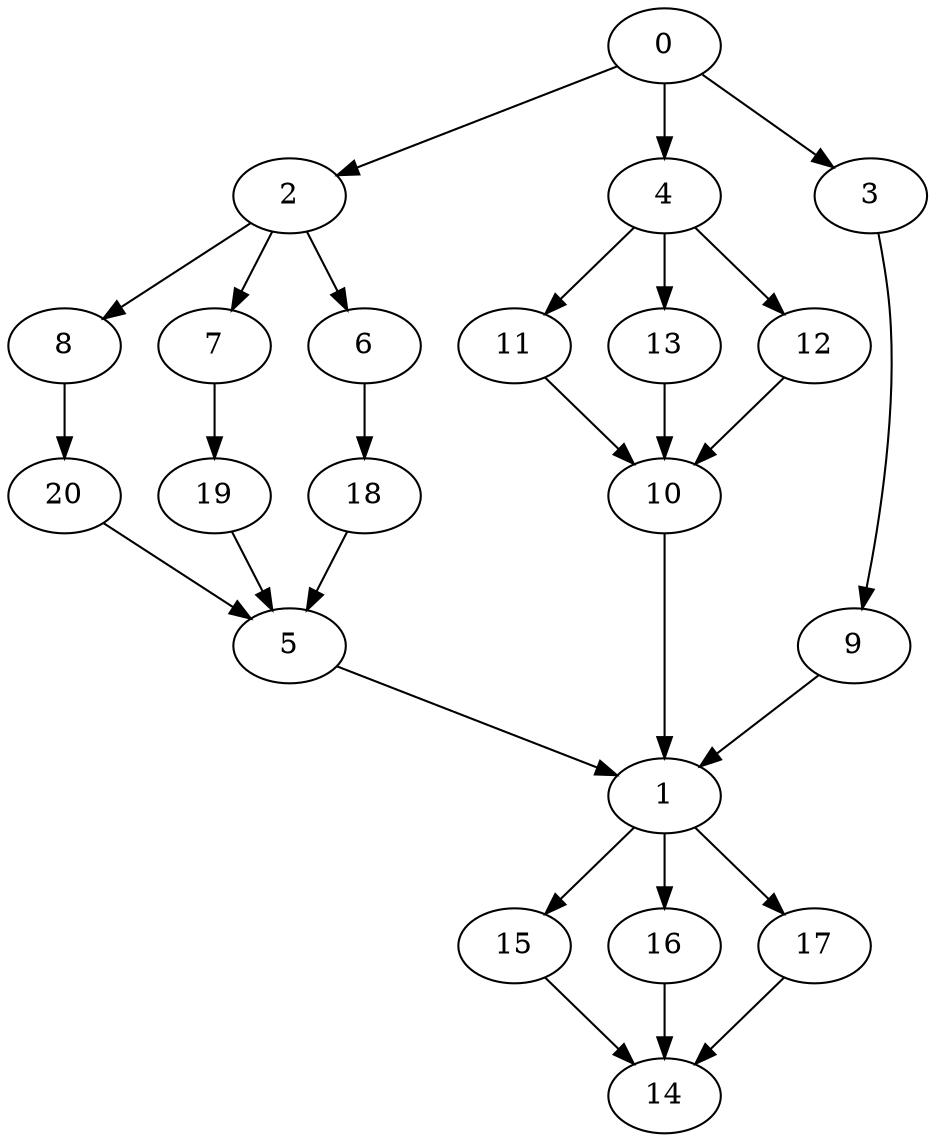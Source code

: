 digraph "SeriesParallel-MaxBf-3_Nodes_21_CCR_0.10_WeightType_Random#7" {
	graph ["Duplicate states"=0,
		GraphType=S_P,
		"Max states in OPEN"=0,
		Modes="120000ms; topo-ordered tasks, ; Pruning: task equivalence, fixed order ready list, ; F-value: ; Optimisation: best schedule length (\
SL) optimisation on equal, ",
		NumberOfTasks=21,
		"Pruned using list schedule length"=1,
		"States removed from OPEN"=0,
		TargetSystem="Homogeneous-6",
		"Time to schedule (ms)"=100,
		"Total idle time"=995,
		"Total schedule length"=716,
		"Total sequential time"=1694,
		"Total states created"=2
	];
	0	["Finish time"=49,
		Processor=0,
		"Start time"=0,
		Weight=49];
	2	["Finish time"=163,
		Processor=0,
		"Start time"=49,
		Weight=114];
	0 -> 2	[Weight=6];
	4	["Finish time"=171,
		Processor=3,
		"Start time"=57,
		Weight=114];
	0 -> 4	[Weight=8];
	3	["Finish time"=165,
		Processor=4,
		"Start time"=51,
		Weight=114];
	0 -> 3	[Weight=2];
	8	["Finish time"=196,
		Processor=0,
		"Start time"=163,
		Weight=33];
	2 -> 8	[Weight=7];
	7	["Finish time"=253,
		Processor=1,
		"Start time"=172,
		Weight=81];
	2 -> 7	[Weight=9];
	6	["Finish time"=214,
		Processor=2,
		"Start time"=165,
		Weight=49];
	2 -> 6	[Weight=2];
	20	["Finish time"=342,
		Processor=0,
		"Start time"=196,
		Weight=146];
	8 -> 20	[Weight=5];
	19	["Finish time"=334,
		Processor=1,
		"Start time"=253,
		Weight=81];
	7 -> 19	[Weight=5];
	18	["Finish time"=312,
		Processor=2,
		"Start time"=214,
		Weight=98];
	6 -> 18	[Weight=7];
	11	["Finish time"=269,
		Processor=3,
		"Start time"=171,
		Weight=98];
	4 -> 11	[Weight=3];
	13	["Finish time"=223,
		Processor=5,
		"Start time"=174,
		Weight=49];
	4 -> 13	[Weight=3];
	12	["Finish time"=256,
		Processor=5,
		"Start time"=223,
		Weight=33];
	4 -> 12	[Weight=8];
	5	["Finish time"=456,
		Processor=0,
		"Start time"=342,
		Weight=114];
	20 -> 5	[Weight=2];
	9	["Finish time"=295,
		Processor=4,
		"Start time"=165,
		Weight=130];
	3 -> 9	[Weight=6];
	18 -> 5	[Weight=7];
	19 -> 5	[Weight=6];
	10	["Finish time"=318,
		Processor=3,
		"Start time"=269,
		Weight=49];
	11 -> 10	[Weight=6];
	1	["Finish time"=505,
		Processor=0,
		"Start time"=456,
		Weight=49];
	9 -> 1	[Weight=5];
	5 -> 1	[Weight=10];
	13 -> 10	[Weight=7];
	12 -> 10	[Weight=10];
	10 -> 1	[Weight=9];
	15	["Finish time"=570,
		Processor=0,
		"Start time"=505,
		Weight=65];
	1 -> 15	[Weight=6];
	16	["Finish time"=561,
		Processor=1,
		"Start time"=512,
		Weight=49];
	1 -> 16	[Weight=7];
	17	["Finish time"=543,
		Processor=2,
		"Start time"=510,
		Weight=33];
	1 -> 17	[Weight=5];
	14	["Finish time"=716,
		Processor=0,
		"Start time"=570,
		Weight=146];
	15 -> 14	[Weight=6];
	16 -> 14	[Weight=4];
	17 -> 14	[Weight=8];
}
